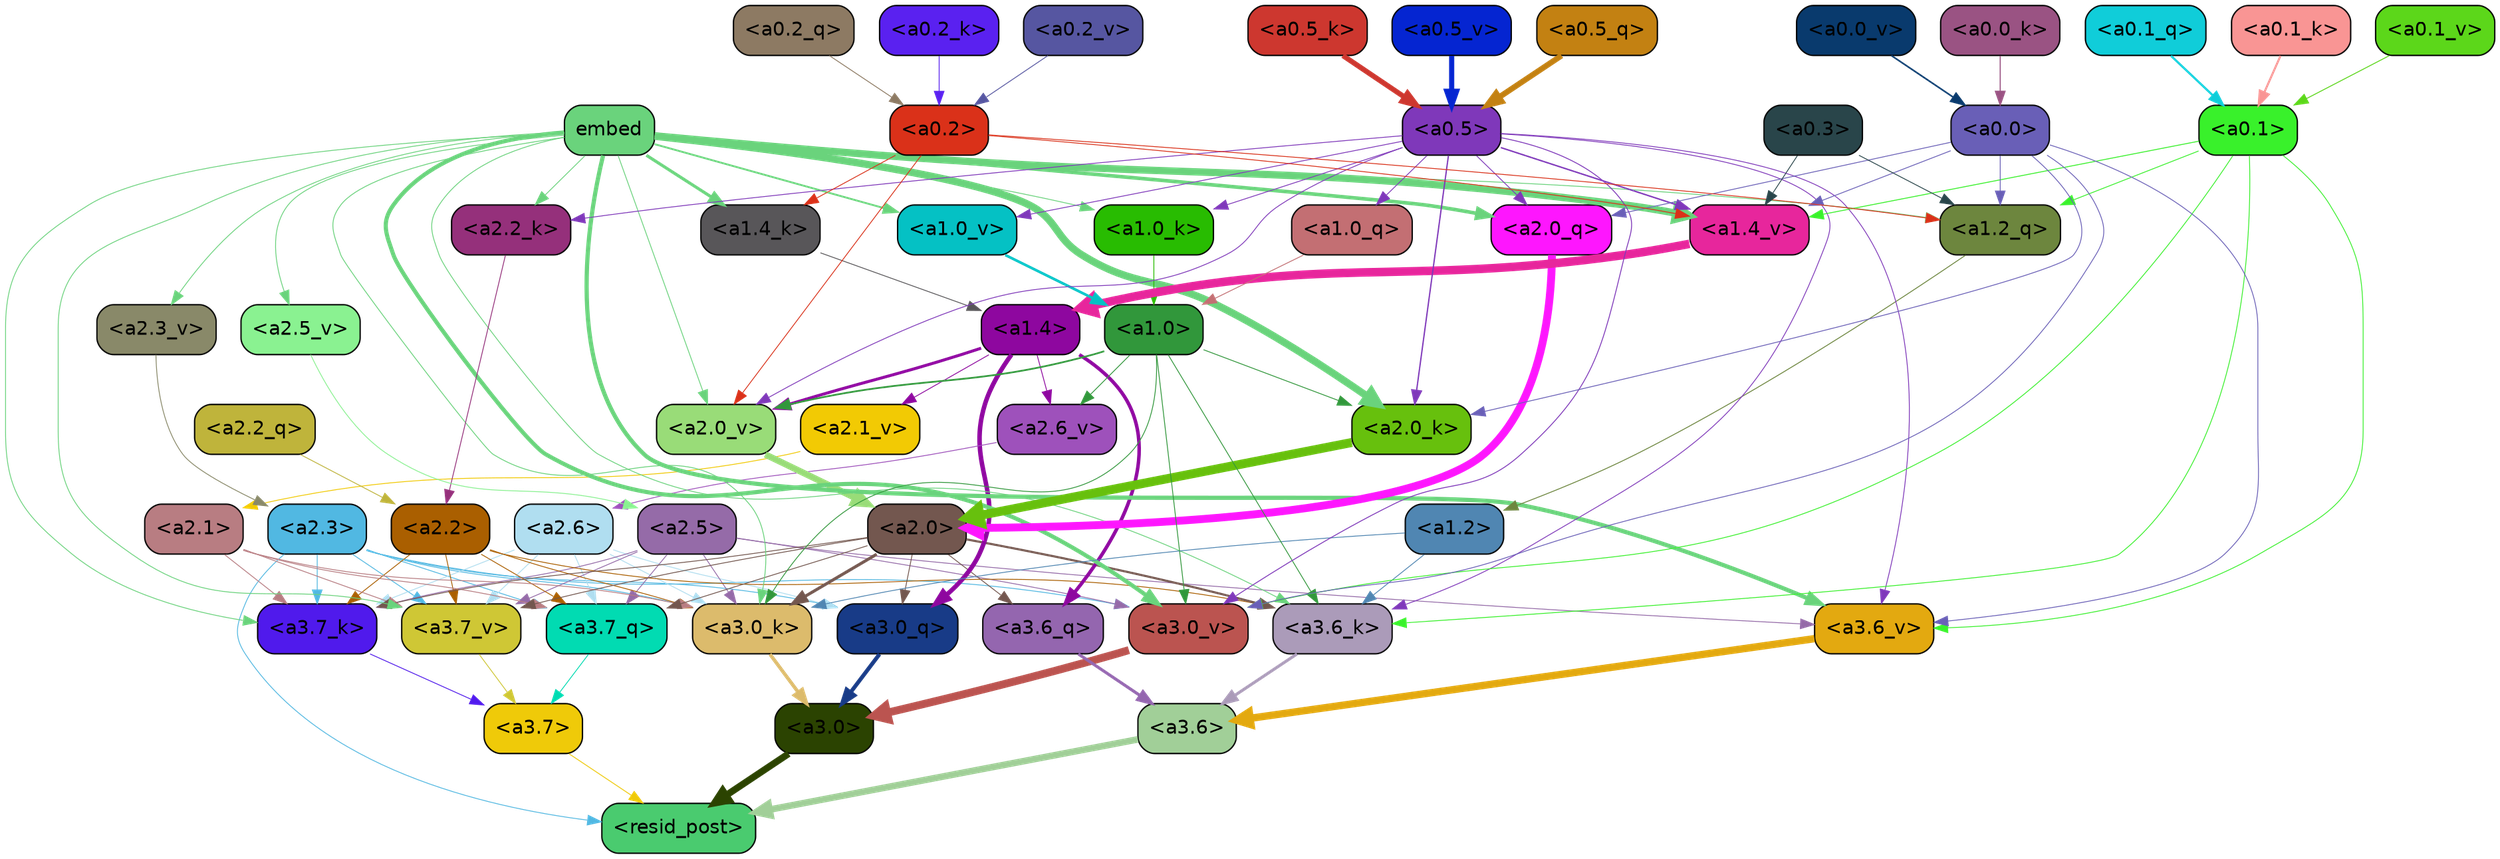 strict digraph "" {
	graph [bgcolor=transparent,
		layout=dot,
		overlap=false,
		splines=true
	];
	"<a3.7>"	[color=black,
		fillcolor="#efca09",
		fontname=Helvetica,
		shape=box,
		style="filled, rounded"];
	"<resid_post>"	[color=black,
		fillcolor="#4acb6f",
		fontname=Helvetica,
		shape=box,
		style="filled, rounded"];
	"<a3.7>" -> "<resid_post>"	[color="#efca09",
		penwidth=0.6];
	"<a3.6>"	[color=black,
		fillcolor="#a1cf98",
		fontname=Helvetica,
		shape=box,
		style="filled, rounded"];
	"<a3.6>" -> "<resid_post>"	[color="#a1cf98",
		penwidth=4.753257989883423];
	"<a3.0>"	[color=black,
		fillcolor="#2b4301",
		fontname=Helvetica,
		shape=box,
		style="filled, rounded"];
	"<a3.0>" -> "<resid_post>"	[color="#2b4301",
		penwidth=4.90053927898407];
	"<a2.3>"	[color=black,
		fillcolor="#51b8e2",
		fontname=Helvetica,
		shape=box,
		style="filled, rounded"];
	"<a2.3>" -> "<resid_post>"	[color="#51b8e2",
		penwidth=0.6];
	"<a3.7_q>"	[color=black,
		fillcolor="#01dbb2",
		fontname=Helvetica,
		shape=box,
		style="filled, rounded"];
	"<a2.3>" -> "<a3.7_q>"	[color="#51b8e2",
		penwidth=0.6];
	"<a3.0_q>"	[color=black,
		fillcolor="#183b87",
		fontname=Helvetica,
		shape=box,
		style="filled, rounded"];
	"<a2.3>" -> "<a3.0_q>"	[color="#51b8e2",
		penwidth=0.6];
	"<a3.7_k>"	[color=black,
		fillcolor="#501aec",
		fontname=Helvetica,
		shape=box,
		style="filled, rounded"];
	"<a2.3>" -> "<a3.7_k>"	[color="#51b8e2",
		penwidth=0.6];
	"<a3.0_k>"	[color=black,
		fillcolor="#dcbb6c",
		fontname=Helvetica,
		shape=box,
		style="filled, rounded"];
	"<a2.3>" -> "<a3.0_k>"	[color="#51b8e2",
		penwidth=0.6];
	"<a3.7_v>"	[color=black,
		fillcolor="#cfc735",
		fontname=Helvetica,
		shape=box,
		style="filled, rounded"];
	"<a2.3>" -> "<a3.7_v>"	[color="#51b8e2",
		penwidth=0.6];
	"<a3.0_v>"	[color=black,
		fillcolor="#bb5450",
		fontname=Helvetica,
		shape=box,
		style="filled, rounded"];
	"<a2.3>" -> "<a3.0_v>"	[color="#51b8e2",
		penwidth=0.6];
	"<a3.7_q>" -> "<a3.7>"	[color="#01dbb2",
		penwidth=0.6];
	"<a3.6_q>"	[color=black,
		fillcolor="#9466af",
		fontname=Helvetica,
		shape=box,
		style="filled, rounded"];
	"<a3.6_q>" -> "<a3.6>"	[color="#9466af",
		penwidth=2.160832464694977];
	"<a3.0_q>" -> "<a3.0>"	[color="#183b87",
		penwidth=2.870753765106201];
	"<a3.7_k>" -> "<a3.7>"	[color="#501aec",
		penwidth=0.6];
	"<a3.6_k>"	[color=black,
		fillcolor="#ab9bb9",
		fontname=Helvetica,
		shape=box,
		style="filled, rounded"];
	"<a3.6_k>" -> "<a3.6>"	[color="#ab9bb9",
		penwidth=2.13908451795578];
	"<a3.0_k>" -> "<a3.0>"	[color="#dcbb6c",
		penwidth=2.520303964614868];
	"<a3.7_v>" -> "<a3.7>"	[color="#cfc735",
		penwidth=0.6];
	"<a3.6_v>"	[color=black,
		fillcolor="#e3a910",
		fontname=Helvetica,
		shape=box,
		style="filled, rounded"];
	"<a3.6_v>" -> "<a3.6>"	[color="#e3a910",
		penwidth=5.297133803367615];
	"<a3.0_v>" -> "<a3.0>"	[color="#bb5450",
		penwidth=5.680712580680847];
	"<a2.6>"	[color=black,
		fillcolor="#b0def0",
		fontname=Helvetica,
		shape=box,
		style="filled, rounded"];
	"<a2.6>" -> "<a3.7_q>"	[color="#b0def0",
		penwidth=0.6];
	"<a2.6>" -> "<a3.0_q>"	[color="#b0def0",
		penwidth=0.6];
	"<a2.6>" -> "<a3.7_k>"	[color="#b0def0",
		penwidth=0.6];
	"<a2.6>" -> "<a3.0_k>"	[color="#b0def0",
		penwidth=0.6];
	"<a2.6>" -> "<a3.7_v>"	[color="#b0def0",
		penwidth=0.6];
	"<a2.5>"	[color=black,
		fillcolor="#956ba8",
		fontname=Helvetica,
		shape=box,
		style="filled, rounded"];
	"<a2.5>" -> "<a3.7_q>"	[color="#956ba8",
		penwidth=0.6];
	"<a2.5>" -> "<a3.7_k>"	[color="#956ba8",
		penwidth=0.6];
	"<a2.5>" -> "<a3.0_k>"	[color="#956ba8",
		penwidth=0.6];
	"<a2.5>" -> "<a3.7_v>"	[color="#956ba8",
		penwidth=0.6];
	"<a2.5>" -> "<a3.6_v>"	[color="#956ba8",
		penwidth=0.6];
	"<a2.5>" -> "<a3.0_v>"	[color="#956ba8",
		penwidth=0.6];
	"<a2.2>"	[color=black,
		fillcolor="#aa5f00",
		fontname=Helvetica,
		shape=box,
		style="filled, rounded"];
	"<a2.2>" -> "<a3.7_q>"	[color="#aa5f00",
		penwidth=0.6];
	"<a2.2>" -> "<a3.7_k>"	[color="#aa5f00",
		penwidth=0.6];
	"<a2.2>" -> "<a3.6_k>"	[color="#aa5f00",
		penwidth=0.6];
	"<a2.2>" -> "<a3.0_k>"	[color="#aa5f00",
		penwidth=0.6];
	"<a2.2>" -> "<a3.7_v>"	[color="#aa5f00",
		penwidth=0.6];
	"<a2.1>"	[color=black,
		fillcolor="#b87d82",
		fontname=Helvetica,
		shape=box,
		style="filled, rounded"];
	"<a2.1>" -> "<a3.7_q>"	[color="#b87d82",
		penwidth=0.6];
	"<a2.1>" -> "<a3.7_k>"	[color="#b87d82",
		penwidth=0.6];
	"<a2.1>" -> "<a3.0_k>"	[color="#b87d82",
		penwidth=0.6];
	"<a2.1>" -> "<a3.7_v>"	[color="#b87d82",
		penwidth=0.6];
	"<a2.0>"	[color=black,
		fillcolor="#73574f",
		fontname=Helvetica,
		shape=box,
		style="filled, rounded"];
	"<a2.0>" -> "<a3.7_q>"	[color="#73574f",
		penwidth=0.6];
	"<a2.0>" -> "<a3.6_q>"	[color="#73574f",
		penwidth=0.6];
	"<a2.0>" -> "<a3.0_q>"	[color="#73574f",
		penwidth=0.6];
	"<a2.0>" -> "<a3.7_k>"	[color="#73574f",
		penwidth=0.6];
	"<a2.0>" -> "<a3.6_k>"	[color="#73574f",
		penwidth=1.5348684191703796];
	"<a2.0>" -> "<a3.0_k>"	[color="#73574f",
		penwidth=2.172017753124237];
	"<a2.0>" -> "<a3.7_v>"	[color="#73574f",
		penwidth=0.6];
	"<a1.4>"	[color=black,
		fillcolor="#8e079f",
		fontname=Helvetica,
		shape=box,
		style="filled, rounded"];
	"<a1.4>" -> "<a3.6_q>"	[color="#8e079f",
		penwidth=2.532623291015625];
	"<a1.4>" -> "<a3.0_q>"	[color="#8e079f",
		penwidth=3.2595192790031433];
	"<a2.6_v>"	[color=black,
		fillcolor="#9e51bb",
		fontname=Helvetica,
		shape=box,
		style="filled, rounded"];
	"<a1.4>" -> "<a2.6_v>"	[color="#8e079f",
		penwidth=0.6];
	"<a2.1_v>"	[color=black,
		fillcolor="#f2ca04",
		fontname=Helvetica,
		shape=box,
		style="filled, rounded"];
	"<a1.4>" -> "<a2.1_v>"	[color="#8e079f",
		penwidth=0.6];
	"<a2.0_v>"	[color=black,
		fillcolor="#99dc78",
		fontname=Helvetica,
		shape=box,
		style="filled, rounded"];
	"<a1.4>" -> "<a2.0_v>"	[color="#8e079f",
		penwidth=2.1199009865522385];
	embed	[color=black,
		fillcolor="#6ad37c",
		fontname=Helvetica,
		shape=box,
		style="filled, rounded"];
	embed -> "<a3.7_k>"	[color="#6ad37c",
		penwidth=0.6];
	embed -> "<a3.6_k>"	[color="#6ad37c",
		penwidth=0.6];
	embed -> "<a3.0_k>"	[color="#6ad37c",
		penwidth=0.6117386221885681];
	embed -> "<a3.7_v>"	[color="#6ad37c",
		penwidth=0.6];
	embed -> "<a3.6_v>"	[color="#6ad37c",
		penwidth=3.0186105966567993];
	embed -> "<a3.0_v>"	[color="#6ad37c",
		penwidth=2.969020187854767];
	"<a2.0_q>"	[color=black,
		fillcolor="#fe16fe",
		fontname=Helvetica,
		shape=box,
		style="filled, rounded"];
	embed -> "<a2.0_q>"	[color="#6ad37c",
		penwidth=2.5791755318641663];
	"<a2.2_k>"	[color=black,
		fillcolor="#95307b",
		fontname=Helvetica,
		shape=box,
		style="filled, rounded"];
	embed -> "<a2.2_k>"	[color="#6ad37c",
		penwidth=0.6];
	"<a2.0_k>"	[color=black,
		fillcolor="#67c00d",
		fontname=Helvetica,
		shape=box,
		style="filled, rounded"];
	embed -> "<a2.0_k>"	[color="#6ad37c",
		penwidth=5.307481050491333];
	"<a2.5_v>"	[color=black,
		fillcolor="#8af291",
		fontname=Helvetica,
		shape=box,
		style="filled, rounded"];
	embed -> "<a2.5_v>"	[color="#6ad37c",
		penwidth=0.6];
	"<a2.3_v>"	[color=black,
		fillcolor="#898969",
		fontname=Helvetica,
		shape=box,
		style="filled, rounded"];
	embed -> "<a2.3_v>"	[color="#6ad37c",
		penwidth=0.6];
	embed -> "<a2.0_v>"	[color="#6ad37c",
		penwidth=0.6];
	"<a1.2_q>"	[color=black,
		fillcolor="#6d863e",
		fontname=Helvetica,
		shape=box,
		style="filled, rounded"];
	embed -> "<a1.2_q>"	[color="#6ad37c",
		penwidth=0.6];
	"<a1.4_k>"	[color=black,
		fillcolor="#585659",
		fontname=Helvetica,
		shape=box,
		style="filled, rounded"];
	embed -> "<a1.4_k>"	[color="#6ad37c",
		penwidth=2.1839776039123535];
	"<a1.0_k>"	[color=black,
		fillcolor="#28bc01",
		fontname=Helvetica,
		shape=box,
		style="filled, rounded"];
	embed -> "<a1.0_k>"	[color="#6ad37c",
		penwidth=0.6];
	"<a1.4_v>"	[color=black,
		fillcolor="#e7269c",
		fontname=Helvetica,
		shape=box,
		style="filled, rounded"];
	embed -> "<a1.4_v>"	[color="#6ad37c",
		penwidth=5.2540810108184814];
	"<a1.0_v>"	[color=black,
		fillcolor="#05c1c4",
		fontname=Helvetica,
		shape=box,
		style="filled, rounded"];
	embed -> "<a1.0_v>"	[color="#6ad37c",
		penwidth=1.3048751950263977];
	"<a1.2>"	[color=black,
		fillcolor="#5086b2",
		fontname=Helvetica,
		shape=box,
		style="filled, rounded"];
	"<a1.2>" -> "<a3.6_k>"	[color="#5086b2",
		penwidth=0.6];
	"<a1.2>" -> "<a3.0_k>"	[color="#5086b2",
		penwidth=0.6];
	"<a1.0>"	[color=black,
		fillcolor="#31973b",
		fontname=Helvetica,
		shape=box,
		style="filled, rounded"];
	"<a1.0>" -> "<a3.6_k>"	[color="#31973b",
		penwidth=0.6];
	"<a1.0>" -> "<a3.0_k>"	[color="#31973b",
		penwidth=0.6];
	"<a1.0>" -> "<a3.0_v>"	[color="#31973b",
		penwidth=0.6];
	"<a1.0>" -> "<a2.0_k>"	[color="#31973b",
		penwidth=0.6];
	"<a1.0>" -> "<a2.6_v>"	[color="#31973b",
		penwidth=0.6];
	"<a1.0>" -> "<a2.0_v>"	[color="#31973b",
		penwidth=1.237271785736084];
	"<a0.5>"	[color=black,
		fillcolor="#7f38ba",
		fontname=Helvetica,
		shape=box,
		style="filled, rounded"];
	"<a0.5>" -> "<a3.6_k>"	[color="#7f38ba",
		penwidth=0.6];
	"<a0.5>" -> "<a3.6_v>"	[color="#7f38ba",
		penwidth=0.6];
	"<a0.5>" -> "<a3.0_v>"	[color="#7f38ba",
		penwidth=0.6409564018249512];
	"<a0.5>" -> "<a2.0_q>"	[color="#7f38ba",
		penwidth=0.6];
	"<a0.5>" -> "<a2.2_k>"	[color="#7f38ba",
		penwidth=0.6];
	"<a0.5>" -> "<a2.0_k>"	[color="#7f38ba",
		penwidth=0.9355769157409668];
	"<a0.5>" -> "<a2.0_v>"	[color="#7f38ba",
		penwidth=0.6];
	"<a1.0_q>"	[color=black,
		fillcolor="#c36f73",
		fontname=Helvetica,
		shape=box,
		style="filled, rounded"];
	"<a0.5>" -> "<a1.0_q>"	[color="#7f38ba",
		penwidth=0.6];
	"<a0.5>" -> "<a1.0_k>"	[color="#7f38ba",
		penwidth=0.6];
	"<a0.5>" -> "<a1.4_v>"	[color="#7f38ba",
		penwidth=1.016412615776062];
	"<a0.5>" -> "<a1.0_v>"	[color="#7f38ba",
		penwidth=0.6];
	"<a0.1>"	[color=black,
		fillcolor="#39f12b",
		fontname=Helvetica,
		shape=box,
		style="filled, rounded"];
	"<a0.1>" -> "<a3.6_k>"	[color="#39f12b",
		penwidth=0.6];
	"<a0.1>" -> "<a3.6_v>"	[color="#39f12b",
		penwidth=0.6];
	"<a0.1>" -> "<a3.0_v>"	[color="#39f12b",
		penwidth=0.6];
	"<a0.1>" -> "<a1.2_q>"	[color="#39f12b",
		penwidth=0.6];
	"<a0.1>" -> "<a1.4_v>"	[color="#39f12b",
		penwidth=0.6440334320068359];
	"<a0.0>"	[color=black,
		fillcolor="#695fb7",
		fontname=Helvetica,
		shape=box,
		style="filled, rounded"];
	"<a0.0>" -> "<a3.6_v>"	[color="#695fb7",
		penwidth=0.6];
	"<a0.0>" -> "<a3.0_v>"	[color="#695fb7",
		penwidth=0.6];
	"<a0.0>" -> "<a2.0_q>"	[color="#695fb7",
		penwidth=0.6];
	"<a0.0>" -> "<a2.0_k>"	[color="#695fb7",
		penwidth=0.6];
	"<a0.0>" -> "<a1.2_q>"	[color="#695fb7",
		penwidth=0.6];
	"<a0.0>" -> "<a1.4_v>"	[color="#695fb7",
		penwidth=0.6];
	"<a2.2_q>"	[color=black,
		fillcolor="#bfb43b",
		fontname=Helvetica,
		shape=box,
		style="filled, rounded"];
	"<a2.2_q>" -> "<a2.2>"	[color="#bfb43b",
		penwidth=0.6];
	"<a2.0_q>" -> "<a2.0>"	[color="#fe16fe",
		penwidth=5.682948350906372];
	"<a2.2_k>" -> "<a2.2>"	[color="#95307b",
		penwidth=0.6];
	"<a2.0_k>" -> "<a2.0>"	[color="#67c00d",
		penwidth=6.450693130493164];
	"<a2.6_v>" -> "<a2.6>"	[color="#9e51bb",
		penwidth=0.6];
	"<a2.5_v>" -> "<a2.5>"	[color="#8af291",
		penwidth=0.6];
	"<a2.3_v>" -> "<a2.3>"	[color="#898969",
		penwidth=0.6];
	"<a2.1_v>" -> "<a2.1>"	[color="#f2ca04",
		penwidth=0.6];
	"<a2.0_v>" -> "<a2.0>"	[color="#99dc78",
		penwidth=4.592647075653076];
	"<a0.2>"	[color=black,
		fillcolor="#da3119",
		fontname=Helvetica,
		shape=box,
		style="filled, rounded"];
	"<a0.2>" -> "<a2.0_v>"	[color="#da3119",
		penwidth=0.6];
	"<a0.2>" -> "<a1.2_q>"	[color="#da3119",
		penwidth=0.6];
	"<a0.2>" -> "<a1.4_k>"	[color="#da3119",
		penwidth=0.6];
	"<a0.2>" -> "<a1.4_v>"	[color="#da3119",
		penwidth=0.6];
	"<a1.2_q>" -> "<a1.2>"	[color="#6d863e",
		penwidth=0.6323684453964233];
	"<a1.0_q>" -> "<a1.0>"	[color="#c36f73",
		penwidth=0.6];
	"<a1.4_k>" -> "<a1.4>"	[color="#585659",
		penwidth=0.6];
	"<a1.0_k>" -> "<a1.0>"	[color="#28bc01",
		penwidth=0.6];
	"<a1.4_v>" -> "<a1.4>"	[color="#e7269c",
		penwidth=6.149721145629883];
	"<a1.0_v>" -> "<a1.0>"	[color="#05c1c4",
		penwidth=1.874430701136589];
	"<a0.3>"	[color=black,
		fillcolor="#29454a",
		fontname=Helvetica,
		shape=box,
		style="filled, rounded"];
	"<a0.3>" -> "<a1.2_q>"	[color="#29454a",
		penwidth=0.6];
	"<a0.3>" -> "<a1.4_v>"	[color="#29454a",
		penwidth=0.6];
	"<a0.5_q>"	[color=black,
		fillcolor="#c38112",
		fontname=Helvetica,
		shape=box,
		style="filled, rounded"];
	"<a0.5_q>" -> "<a0.5>"	[color="#c38112",
		penwidth=4.096640631556511];
	"<a0.2_q>"	[color=black,
		fillcolor="#8d7a63",
		fontname=Helvetica,
		shape=box,
		style="filled, rounded"];
	"<a0.2_q>" -> "<a0.2>"	[color="#8d7a63",
		penwidth=0.6005611419677734];
	"<a0.1_q>"	[color=black,
		fillcolor="#10cdd9",
		fontname=Helvetica,
		shape=box,
		style="filled, rounded"];
	"<a0.1_q>" -> "<a0.1>"	[color="#10cdd9",
		penwidth=1.5538761615753174];
	"<a0.5_k>"	[color=black,
		fillcolor="#cd372f",
		fontname=Helvetica,
		shape=box,
		style="filled, rounded"];
	"<a0.5_k>" -> "<a0.5>"	[color="#cd372f",
		penwidth=3.7383413314819336];
	"<a0.2_k>"	[color=black,
		fillcolor="#5a21f0",
		fontname=Helvetica,
		shape=box,
		style="filled, rounded"];
	"<a0.2_k>" -> "<a0.2>"	[color="#5a21f0",
		penwidth=0.6];
	"<a0.1_k>"	[color=black,
		fillcolor="#f99594",
		fontname=Helvetica,
		shape=box,
		style="filled, rounded"];
	"<a0.1_k>" -> "<a0.1>"	[color="#f99594",
		penwidth=1.4667291641235352];
	"<a0.0_k>"	[color=black,
		fillcolor="#9a5383",
		fontname=Helvetica,
		shape=box,
		style="filled, rounded"];
	"<a0.0_k>" -> "<a0.0>"	[color="#9a5383",
		penwidth=0.7793014049530029];
	"<a0.5_v>"	[color=black,
		fillcolor="#0525d1",
		fontname=Helvetica,
		shape=box,
		style="filled, rounded"];
	"<a0.5_v>" -> "<a0.5>"	[color="#0525d1",
		penwidth=3.717004656791687];
	"<a0.2_v>"	[color=black,
		fillcolor="#5656a1",
		fontname=Helvetica,
		shape=box,
		style="filled, rounded"];
	"<a0.2_v>" -> "<a0.2>"	[color="#5656a1",
		penwidth=0.6];
	"<a0.1_v>"	[color=black,
		fillcolor="#5cd71a",
		fontname=Helvetica,
		shape=box,
		style="filled, rounded"];
	"<a0.1_v>" -> "<a0.1>"	[color="#5cd71a",
		penwidth=0.6493067741394043];
	"<a0.0_v>"	[color=black,
		fillcolor="#093a6d",
		fontname=Helvetica,
		shape=box,
		style="filled, rounded"];
	"<a0.0_v>" -> "<a0.0>"	[color="#093a6d",
		penwidth=1.1432268619537354];
}
